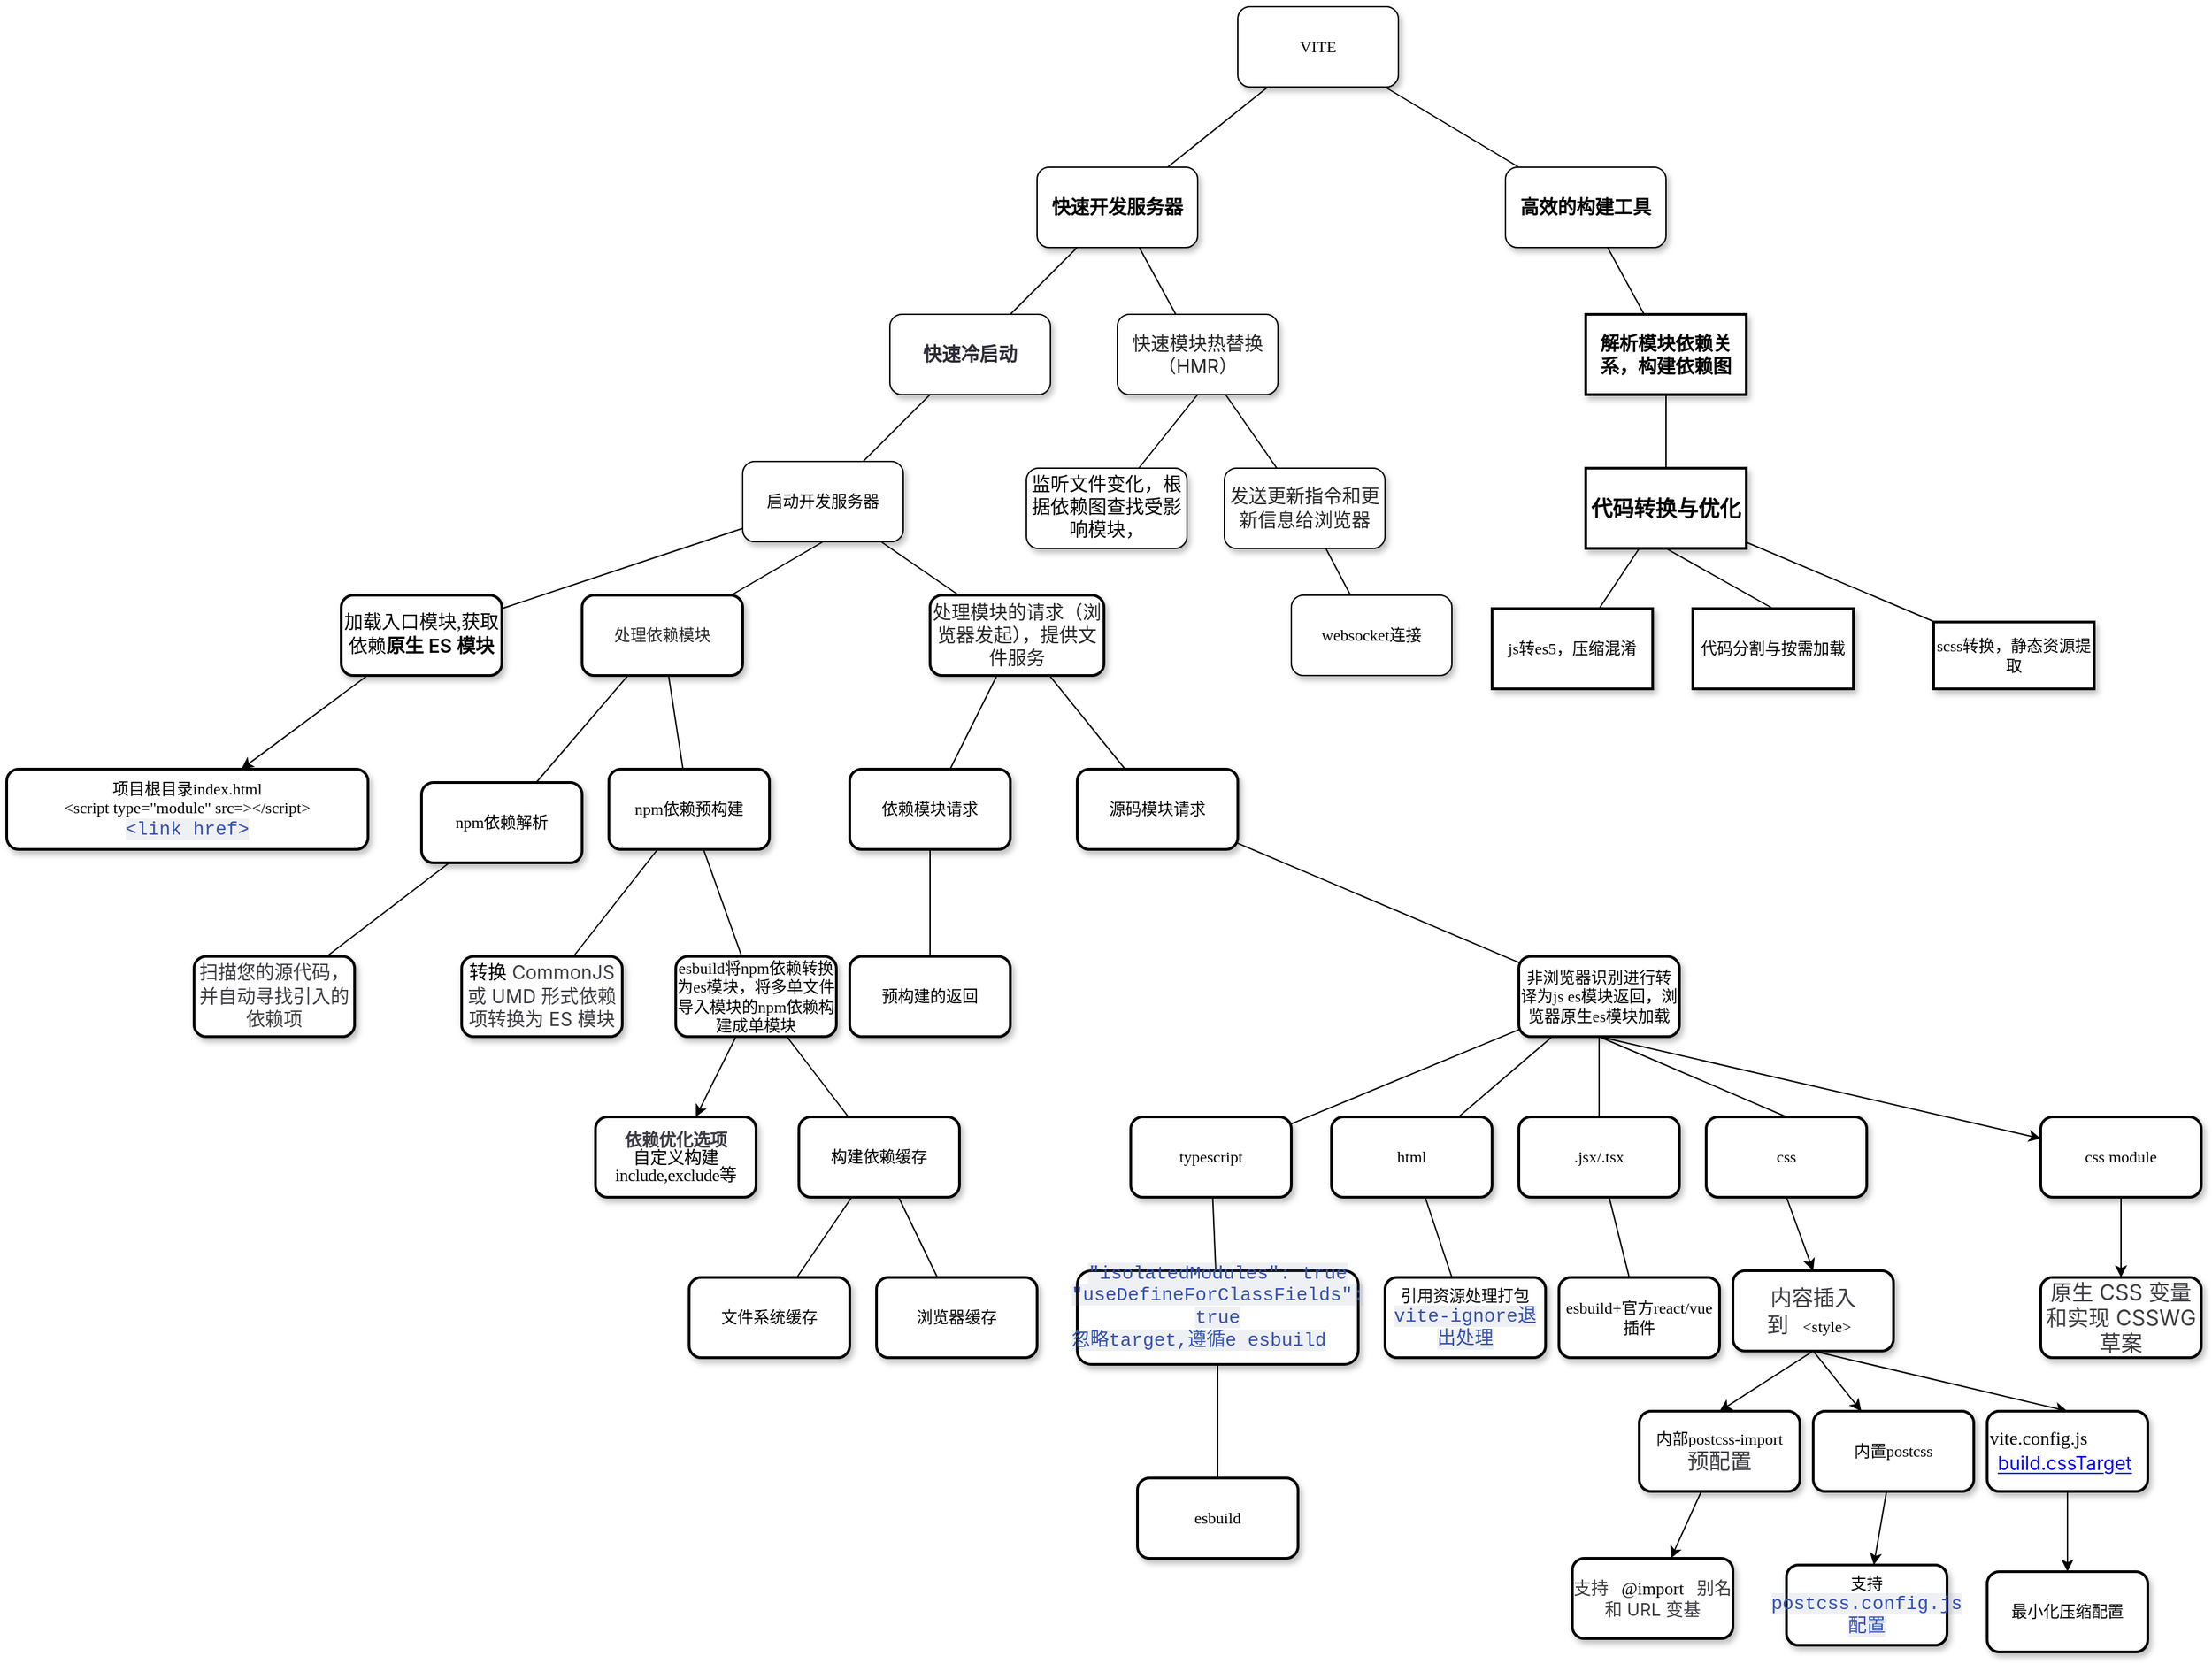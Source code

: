 <mxfile version="24.8.6">
  <diagram name="Page-1" id="10a91c8b-09ff-31b1-d368-03940ed4cc9e">
    <mxGraphModel dx="2751" dy="1006" grid="1" gridSize="10" guides="1" tooltips="1" connect="1" arrows="1" fold="1" page="1" pageScale="1" pageWidth="1100" pageHeight="850" background="none" math="0" shadow="0">
      <root>
        <mxCell id="0" />
        <mxCell id="1" parent="0" />
        <mxCell id="62893188c0fa7362-1" value="VITE" style="whiteSpace=wrap;html=1;rounded=1;shadow=1;labelBackgroundColor=none;strokeWidth=1;fontFamily=Verdana;fontSize=12;align=center;" parent="1" vertex="1">
          <mxGeometry x="580" y="50" width="120" height="60" as="geometry" />
        </mxCell>
        <mxCell id="62893188c0fa7362-2" value="&lt;span style=&quot;-webkit-font-smoothing: antialiased; box-sizing: border-box; -webkit-tap-highlight-color: rgba(0, 0, 0, 0); font-weight: 600; color: initial; line-height: var(--md-box-samantha-normal-text-line-height); overflow-anchor: auto; font-family: Inter, -apple-system, &amp;quot;system-ui&amp;quot;, &amp;quot;Segoe UI&amp;quot;, &amp;quot;SF Pro SC&amp;quot;, &amp;quot;SF Pro Display&amp;quot;, &amp;quot;SF Pro Icons&amp;quot;, &amp;quot;PingFang SC&amp;quot;, &amp;quot;Hiragino Sans GB&amp;quot;, &amp;quot;Microsoft YaHei&amp;quot;, &amp;quot;Helvetica Neue&amp;quot;, Helvetica, Arial, sans-serif; text-align: left; background-color: rgb(255, 255, 255);&quot;&gt;&lt;font style=&quot;font-size: 14px;&quot;&gt;快速开发服务器&lt;/font&gt;&lt;/span&gt;" style="whiteSpace=wrap;html=1;rounded=1;shadow=1;labelBackgroundColor=none;strokeWidth=1;fontFamily=Verdana;fontSize=12;align=center;" parent="1" vertex="1">
          <mxGeometry x="430" y="170" width="120" height="60" as="geometry" />
        </mxCell>
        <mxCell id="62893188c0fa7362-3" value="&lt;span style=&quot;-webkit-font-smoothing: antialiased; box-sizing: border-box; -webkit-tap-highlight-color: rgba(0, 0, 0, 0); font-weight: 600; color: initial; line-height: var(--md-box-samantha-normal-text-line-height); overflow-anchor: auto; font-family: Inter, -apple-system, &amp;quot;system-ui&amp;quot;, &amp;quot;Segoe UI&amp;quot;, &amp;quot;SF Pro SC&amp;quot;, &amp;quot;SF Pro Display&amp;quot;, &amp;quot;SF Pro Icons&amp;quot;, &amp;quot;PingFang SC&amp;quot;, &amp;quot;Hiragino Sans GB&amp;quot;, &amp;quot;Microsoft YaHei&amp;quot;, &amp;quot;Helvetica Neue&amp;quot;, Helvetica, Arial, sans-serif; text-align: left; background-color: rgb(255, 255, 255);&quot;&gt;&lt;font style=&quot;font-size: 14px;&quot;&gt;高效的构建工具&lt;/font&gt;&lt;/span&gt;" style="whiteSpace=wrap;html=1;rounded=1;shadow=1;labelBackgroundColor=none;strokeWidth=1;fontFamily=Verdana;fontSize=12;align=center;" parent="1" vertex="1">
          <mxGeometry x="780" y="170" width="120" height="60" as="geometry" />
        </mxCell>
        <mxCell id="62893188c0fa7362-4" value="" style="rounded=0;html=1;labelBackgroundColor=none;startArrow=none;startFill=0;startSize=5;endArrow=none;endFill=0;endSize=5;jettySize=auto;orthogonalLoop=1;strokeWidth=1;fontFamily=Verdana;fontSize=12" parent="1" source="62893188c0fa7362-1" target="62893188c0fa7362-3" edge="1">
          <mxGeometry x="-0.3" y="13" relative="1" as="geometry">
            <mxPoint as="offset" />
          </mxGeometry>
        </mxCell>
        <mxCell id="62893188c0fa7362-5" value="" style="rounded=0;html=1;labelBackgroundColor=none;startArrow=none;startFill=0;startSize=5;endArrow=none;endFill=0;endSize=5;jettySize=auto;orthogonalLoop=1;strokeWidth=1;fontFamily=Verdana;fontSize=12" parent="1" source="62893188c0fa7362-1" target="62893188c0fa7362-2" edge="1">
          <mxGeometry x="-0.353" y="-11" relative="1" as="geometry">
            <mxPoint as="offset" />
          </mxGeometry>
        </mxCell>
        <mxCell id="62893188c0fa7362-8" value="&lt;span style=&quot;--un-rotate: 0; --un-rotate-x: 0; --un-rotate-y: 0; --un-rotate-z: 0; --un-scale-x: 1; --un-scale-y: 1; --un-scale-z: 1; --un-skew-x: 0; --un-skew-y: 0; --un-translate-x: 0; --un-translate-y: 0; --un-translate-z: 0; --un-pan-x: ; --un-pan-y: ; --un-pinch-zoom: ; --un-scroll-snap-strictness: proximity; --un-ordinal: ; --un-slashed-zero: ; --un-numeric-figure: ; --un-numeric-spacing: ; --un-numeric-fraction: ; --un-border-spacing-x: 0; --un-border-spacing-y: 0; --un-ring-offset-shadow: 0 0 transparent; --un-ring-shadow: 0 0 transparent; --un-shadow-inset: ; --un-shadow: 0 0 transparent; --un-ring-inset: ; --un-ring-offset-width: 0px; --un-ring-offset-color: #fff; --un-ring-width: 0px; --un-ring-color: rgba(147,197,253,.5); --un-blur: ; --un-brightness: ; --un-contrast: ; --un-drop-shadow: ; --un-grayscale: ; --un-hue-rotate: ; --un-invert: ; --un-saturate: ; --un-sepia: ; --un-backdrop-blur: ; --un-backdrop-brightness: ; --un-backdrop-contrast: ; --un-backdrop-grayscale: ; --un-backdrop-hue-rotate: ; --un-backdrop-invert: ; --un-backdrop-opacity: ; --un-backdrop-saturate: ; --un-backdrop-sepia: ; box-sizing: border-box; font-weight: 600; color: rgb(44, 44, 54); font-family: -apple-system, &amp;quot;system-ui&amp;quot;, &amp;quot;Segoe UI&amp;quot;, &amp;quot;Noto Sans&amp;quot;, Helvetica, Arial, sans-serif, &amp;quot;Apple Color Emoji&amp;quot;, &amp;quot;Segoe UI Emoji&amp;quot;; letter-spacing: 0.08px; text-align: left; background-color: rgb(255, 255, 255);&quot; data-spm-anchor-id=&quot;5176.281.0.i6.297c5d27ZNSkjN&quot;&gt;&lt;font style=&quot;font-size: 14px;&quot;&gt;快速冷启动&lt;/font&gt;&lt;/span&gt;" style="whiteSpace=wrap;html=1;rounded=1;shadow=1;labelBackgroundColor=none;strokeWidth=1;fontFamily=Verdana;fontSize=12;align=center;" parent="1" vertex="1">
          <mxGeometry x="320" y="280" width="120" height="60" as="geometry" />
        </mxCell>
        <mxCell id="yHctsX7cKEwODxLjcGEp-7" style="rounded=0;orthogonalLoop=1;jettySize=auto;html=1;exitX=0.5;exitY=1;exitDx=0;exitDy=0;endArrow=none;endFill=0;" parent="1" source="62893188c0fa7362-9" target="yHctsX7cKEwODxLjcGEp-3" edge="1">
          <mxGeometry relative="1" as="geometry" />
        </mxCell>
        <mxCell id="yHctsX7cKEwODxLjcGEp-11" value="" style="rounded=0;orthogonalLoop=1;jettySize=auto;html=1;endArrow=none;endFill=0;" parent="1" source="62893188c0fa7362-9" target="yHctsX7cKEwODxLjcGEp-10" edge="1">
          <mxGeometry relative="1" as="geometry" />
        </mxCell>
        <mxCell id="62893188c0fa7362-9" value="&lt;span style=&quot;color: rgba(0, 0, 0, 0.85); font-family: Inter, -apple-system, &amp;quot;system-ui&amp;quot;, &amp;quot;Segoe UI&amp;quot;, &amp;quot;SF Pro SC&amp;quot;, &amp;quot;SF Pro Display&amp;quot;, &amp;quot;SF Pro Icons&amp;quot;, &amp;quot;PingFang SC&amp;quot;, &amp;quot;Hiragino Sans GB&amp;quot;, &amp;quot;Microsoft YaHei&amp;quot;, &amp;quot;Helvetica Neue&amp;quot;, Helvetica, Arial, sans-serif; text-align: left; background-color: rgb(255, 255, 255);&quot;&gt;&lt;font style=&quot;font-size: 14px;&quot;&gt;快速模块热替换（HMR）&lt;/font&gt;&lt;/span&gt;" style="whiteSpace=wrap;html=1;rounded=1;shadow=1;labelBackgroundColor=none;strokeWidth=1;fontFamily=Verdana;fontSize=12;align=center;" parent="1" vertex="1">
          <mxGeometry x="490" y="280" width="120" height="60" as="geometry" />
        </mxCell>
        <mxCell id="yHctsX7cKEwODxLjcGEp-15" value="" style="rounded=0;orthogonalLoop=1;jettySize=auto;html=1;endArrow=none;endFill=0;" parent="1" source="62893188c0fa7362-10" target="yHctsX7cKEwODxLjcGEp-14" edge="1">
          <mxGeometry relative="1" as="geometry" />
        </mxCell>
        <mxCell id="62893188c0fa7362-10" value="&lt;span style=&quot;-webkit-font-smoothing: antialiased; box-sizing: border-box; -webkit-tap-highlight-color: rgba(0, 0, 0, 0); font-weight: 600; color: initial; line-height: var(--md-box-samantha-normal-text-line-height); overflow-anchor: auto; font-family: Inter, -apple-system, &amp;quot;system-ui&amp;quot;, &amp;quot;Segoe UI&amp;quot;, &amp;quot;SF Pro SC&amp;quot;, &amp;quot;SF Pro Display&amp;quot;, &amp;quot;SF Pro Icons&amp;quot;, &amp;quot;PingFang SC&amp;quot;, &amp;quot;Hiragino Sans GB&amp;quot;, &amp;quot;Microsoft YaHei&amp;quot;, &amp;quot;Helvetica Neue&amp;quot;, Helvetica, Arial, sans-serif; text-align: left; background-color: rgb(255, 255, 255);&quot;&gt;&lt;font style=&quot;font-size: 14px;&quot;&gt;解析模块依赖关系，构建依赖图&lt;/font&gt;&lt;/span&gt;" style="whiteSpace=wrap;html=1;rounded=0;shadow=1;labelBackgroundColor=none;strokeWidth=2;fontFamily=Verdana;fontSize=12;align=center;" parent="1" vertex="1">
          <mxGeometry x="840" y="280" width="120" height="60" as="geometry" />
        </mxCell>
        <mxCell id="62893188c0fa7362-12" value="&lt;span&gt;启动开发服务器&lt;/span&gt;" style="whiteSpace=wrap;html=1;rounded=1;shadow=1;labelBackgroundColor=none;strokeWidth=1;fontFamily=Verdana;fontSize=12;align=center;" parent="1" vertex="1">
          <mxGeometry x="210" y="390" width="120" height="60" as="geometry" />
        </mxCell>
        <mxCell id="62893188c0fa7362-14" value="" style="rounded=0;html=1;labelBackgroundColor=none;startArrow=none;startFill=0;startSize=5;endArrow=none;endFill=0;endSize=5;jettySize=auto;orthogonalLoop=1;strokeWidth=1;fontFamily=Verdana;fontSize=12" parent="1" source="62893188c0fa7362-2" target="62893188c0fa7362-8" edge="1">
          <mxGeometry x="-0.2" y="-14" relative="1" as="geometry">
            <mxPoint as="offset" />
          </mxGeometry>
        </mxCell>
        <mxCell id="62893188c0fa7362-15" value="" style="rounded=0;html=1;labelBackgroundColor=none;startArrow=none;startFill=0;startSize=5;endArrow=none;endFill=0;endSize=5;jettySize=auto;orthogonalLoop=1;strokeWidth=1;fontFamily=Verdana;fontSize=12" parent="1" source="62893188c0fa7362-2" target="62893188c0fa7362-9" edge="1">
          <mxGeometry x="-0.2" y="14" relative="1" as="geometry">
            <mxPoint as="offset" />
          </mxGeometry>
        </mxCell>
        <mxCell id="62893188c0fa7362-16" value="" style="rounded=0;html=1;labelBackgroundColor=none;startArrow=none;startFill=0;startSize=5;endArrow=none;endFill=0;endSize=5;jettySize=auto;orthogonalLoop=1;strokeWidth=1;fontFamily=Verdana;fontSize=12" parent="1" source="62893188c0fa7362-3" target="62893188c0fa7362-10" edge="1">
          <mxGeometry x="-0.261" y="-13" relative="1" as="geometry">
            <mxPoint as="offset" />
          </mxGeometry>
        </mxCell>
        <mxCell id="62893188c0fa7362-18" value="" style="rounded=0;html=1;labelBackgroundColor=none;startArrow=none;startFill=0;startSize=5;endArrow=none;endFill=0;endSize=5;jettySize=auto;orthogonalLoop=1;strokeWidth=1;fontFamily=Verdana;fontSize=12" parent="1" source="62893188c0fa7362-8" target="62893188c0fa7362-12" edge="1">
          <mxGeometry x="-0.217" y="-14" relative="1" as="geometry">
            <mxPoint as="offset" />
          </mxGeometry>
        </mxCell>
        <mxCell id="5Hu--Ve8GHNzu-1RMvdn-2" value="" style="rounded=0;orthogonalLoop=1;jettySize=auto;html=1;" edge="1" parent="1" source="62893188c0fa7362-20" target="5Hu--Ve8GHNzu-1RMvdn-1">
          <mxGeometry relative="1" as="geometry" />
        </mxCell>
        <mxCell id="62893188c0fa7362-20" value="&lt;font style=&quot;font-size: 14px;&quot;&gt;加载入口模块,获取依赖&lt;span style=&quot;-webkit-font-smoothing: antialiased; box-sizing: border-box; -webkit-tap-highlight-color: rgba(0, 0, 0, 0); font-weight: 600; color: initial; line-height: var(--md-box-samantha-normal-text-line-height); overflow-anchor: auto; font-family: Inter, -apple-system, &amp;quot;system-ui&amp;quot;, &amp;quot;Segoe UI&amp;quot;, &amp;quot;SF Pro SC&amp;quot;, &amp;quot;SF Pro Display&amp;quot;, &amp;quot;SF Pro Icons&amp;quot;, &amp;quot;PingFang SC&amp;quot;, &amp;quot;Hiragino Sans GB&amp;quot;, &amp;quot;Microsoft YaHei&amp;quot;, &amp;quot;Helvetica Neue&amp;quot;, Helvetica, Arial, sans-serif; text-align: left; background-color: rgb(255, 255, 255);&quot;&gt;原生 ES 模块&lt;/span&gt;&lt;/font&gt;" style="whiteSpace=wrap;html=1;rounded=1;shadow=1;labelBackgroundColor=none;strokeWidth=2;fontFamily=Verdana;fontSize=12;align=center;" parent="1" vertex="1">
          <mxGeometry x="-90" y="490" width="120" height="60" as="geometry" />
        </mxCell>
        <mxCell id="yHctsX7cKEwODxLjcGEp-2" value="" style="rounded=0;orthogonalLoop=1;jettySize=auto;html=1;endArrow=none;endFill=0;exitX=0.5;exitY=1;exitDx=0;exitDy=0;" parent="1" source="62893188c0fa7362-12" target="yHctsX7cKEwODxLjcGEp-1" edge="1">
          <mxGeometry relative="1" as="geometry">
            <mxPoint x="260" y="520" as="sourcePoint" />
          </mxGeometry>
        </mxCell>
        <mxCell id="5Hu--Ve8GHNzu-1RMvdn-24" value="" style="rounded=0;orthogonalLoop=1;jettySize=auto;html=1;endArrow=none;endFill=0;" edge="1" parent="1" source="62893188c0fa7362-21" target="5Hu--Ve8GHNzu-1RMvdn-23">
          <mxGeometry relative="1" as="geometry" />
        </mxCell>
        <mxCell id="5Hu--Ve8GHNzu-1RMvdn-28" value="" style="rounded=0;orthogonalLoop=1;jettySize=auto;html=1;endArrow=none;endFill=0;" edge="1" parent="1" source="62893188c0fa7362-21" target="5Hu--Ve8GHNzu-1RMvdn-27">
          <mxGeometry relative="1" as="geometry" />
        </mxCell>
        <mxCell id="62893188c0fa7362-21" value="&lt;span style=&quot;color: rgba(0, 0, 0, 0.85); font-family: Inter, -apple-system, &amp;quot;system-ui&amp;quot;, &amp;quot;Segoe UI&amp;quot;, &amp;quot;SF Pro SC&amp;quot;, &amp;quot;SF Pro Display&amp;quot;, &amp;quot;SF Pro Icons&amp;quot;, &amp;quot;PingFang SC&amp;quot;, &amp;quot;Hiragino Sans GB&amp;quot;, &amp;quot;Microsoft YaHei&amp;quot;, &amp;quot;Helvetica Neue&amp;quot;, Helvetica, Arial, sans-serif; text-align: left; background-color: rgb(255, 255, 255);&quot;&gt;&lt;font style=&quot;font-size: 14px;&quot;&gt;处理模块的请求（浏览器发起），提供文件服务&lt;/font&gt;&lt;/span&gt;" style="whiteSpace=wrap;html=1;rounded=1;shadow=1;labelBackgroundColor=none;strokeWidth=2;fontFamily=Verdana;fontSize=12;align=center;" parent="1" vertex="1">
          <mxGeometry x="350" y="490" width="130" height="60" as="geometry" />
        </mxCell>
        <mxCell id="62893188c0fa7362-24" value="" style="rounded=0;html=1;labelBackgroundColor=none;startArrow=none;startFill=0;startSize=5;endArrow=none;endFill=0;endSize=5;jettySize=auto;orthogonalLoop=1;strokeWidth=1;fontFamily=Verdana;fontSize=12" parent="1" source="62893188c0fa7362-12" target="62893188c0fa7362-20" edge="1">
          <mxGeometry x="0.137" y="-16" relative="1" as="geometry">
            <mxPoint as="offset" />
          </mxGeometry>
        </mxCell>
        <mxCell id="62893188c0fa7362-25" value="" style="rounded=0;html=1;labelBackgroundColor=none;startArrow=none;startFill=0;startSize=5;endArrow=none;endFill=0;endSize=5;jettySize=auto;orthogonalLoop=1;strokeWidth=1;fontFamily=Verdana;fontSize=12" parent="1" source="62893188c0fa7362-12" target="62893188c0fa7362-21" edge="1">
          <mxGeometry x="0.137" y="16" relative="1" as="geometry">
            <mxPoint as="offset" />
          </mxGeometry>
        </mxCell>
        <mxCell id="5Hu--Ve8GHNzu-1RMvdn-4" value="" style="rounded=0;orthogonalLoop=1;jettySize=auto;html=1;endArrow=none;endFill=0;" edge="1" parent="1" source="yHctsX7cKEwODxLjcGEp-1" target="5Hu--Ve8GHNzu-1RMvdn-3">
          <mxGeometry relative="1" as="geometry" />
        </mxCell>
        <mxCell id="5Hu--Ve8GHNzu-1RMvdn-6" value="" style="rounded=0;orthogonalLoop=1;jettySize=auto;html=1;endArrow=none;endFill=0;" edge="1" parent="1" source="yHctsX7cKEwODxLjcGEp-1" target="5Hu--Ve8GHNzu-1RMvdn-5">
          <mxGeometry relative="1" as="geometry" />
        </mxCell>
        <mxCell id="yHctsX7cKEwODxLjcGEp-1" value="&lt;span style=&quot;color: rgba(0, 0, 0, 0.85); font-family: Inter, -apple-system, &amp;quot;system-ui&amp;quot;, &amp;quot;Segoe UI&amp;quot;, &amp;quot;SF Pro SC&amp;quot;, &amp;quot;SF Pro Display&amp;quot;, &amp;quot;SF Pro Icons&amp;quot;, &amp;quot;PingFang SC&amp;quot;, &amp;quot;Hiragino Sans GB&amp;quot;, &amp;quot;Microsoft YaHei&amp;quot;, &amp;quot;Helvetica Neue&amp;quot;, Helvetica, Arial, sans-serif; text-align: left; background-color: rgb(255, 255, 255);&quot;&gt;&lt;font style=&quot;font-size: 12px;&quot;&gt;处理依赖模块&lt;/font&gt;&lt;/span&gt;" style="whiteSpace=wrap;html=1;fontFamily=Verdana;rounded=1;shadow=1;labelBackgroundColor=none;strokeWidth=2;" parent="1" vertex="1">
          <mxGeometry x="90" y="490" width="120" height="60" as="geometry" />
        </mxCell>
        <mxCell id="yHctsX7cKEwODxLjcGEp-3" value="&lt;font style=&quot;font-size: 14px;&quot;&gt;监听文件变化，根据依赖图查找受影响模块，&lt;/font&gt;" style="whiteSpace=wrap;html=1;fontFamily=Verdana;rounded=1;shadow=1;labelBackgroundColor=none;strokeWidth=1;" parent="1" vertex="1">
          <mxGeometry x="422" y="395" width="120" height="60" as="geometry" />
        </mxCell>
        <mxCell id="yHctsX7cKEwODxLjcGEp-13" value="" style="rounded=0;orthogonalLoop=1;jettySize=auto;html=1;endArrow=none;endFill=0;" parent="1" source="yHctsX7cKEwODxLjcGEp-10" target="yHctsX7cKEwODxLjcGEp-12" edge="1">
          <mxGeometry relative="1" as="geometry" />
        </mxCell>
        <mxCell id="yHctsX7cKEwODxLjcGEp-10" value="&lt;font style=&quot;font-size: 14px;&quot;&gt;&lt;span style=&quot;color: rgba(0, 0, 0, 0.85); font-family: Inter, -apple-system, &amp;quot;system-ui&amp;quot;, &amp;quot;Segoe UI&amp;quot;, &amp;quot;SF Pro SC&amp;quot;, &amp;quot;SF Pro Display&amp;quot;, &amp;quot;SF Pro Icons&amp;quot;, &amp;quot;PingFang SC&amp;quot;, &amp;quot;Hiragino Sans GB&amp;quot;, &amp;quot;Microsoft YaHei&amp;quot;, &amp;quot;Helvetica Neue&amp;quot;, Helvetica, Arial, sans-serif; text-align: left; background-color: rgb(255, 255, 255);&quot;&gt;发送更新指令和更新信息给浏览器&lt;/span&gt;&lt;/font&gt;" style="whiteSpace=wrap;html=1;fontFamily=Verdana;rounded=1;shadow=1;labelBackgroundColor=none;strokeWidth=1;" parent="1" vertex="1">
          <mxGeometry x="570" y="395" width="120" height="60" as="geometry" />
        </mxCell>
        <mxCell id="yHctsX7cKEwODxLjcGEp-12" value="websocket连接" style="whiteSpace=wrap;html=1;fontFamily=Verdana;rounded=1;shadow=1;labelBackgroundColor=none;strokeWidth=1;" parent="1" vertex="1">
          <mxGeometry x="620" y="490" width="120" height="60" as="geometry" />
        </mxCell>
        <mxCell id="yHctsX7cKEwODxLjcGEp-18" value="" style="rounded=0;orthogonalLoop=1;jettySize=auto;html=1;endArrow=none;endFill=0;" parent="1" source="yHctsX7cKEwODxLjcGEp-14" target="yHctsX7cKEwODxLjcGEp-16" edge="1">
          <mxGeometry relative="1" as="geometry" />
        </mxCell>
        <mxCell id="yHctsX7cKEwODxLjcGEp-22" value="" style="rounded=0;orthogonalLoop=1;jettySize=auto;html=1;endArrow=none;endFill=0;" parent="1" source="yHctsX7cKEwODxLjcGEp-14" target="yHctsX7cKEwODxLjcGEp-21" edge="1">
          <mxGeometry relative="1" as="geometry" />
        </mxCell>
        <mxCell id="yHctsX7cKEwODxLjcGEp-26" style="rounded=0;orthogonalLoop=1;jettySize=auto;html=1;exitX=0.5;exitY=1;exitDx=0;exitDy=0;entryX=0.5;entryY=0;entryDx=0;entryDy=0;endArrow=none;endFill=0;" parent="1" source="yHctsX7cKEwODxLjcGEp-14" target="yHctsX7cKEwODxLjcGEp-23" edge="1">
          <mxGeometry relative="1" as="geometry" />
        </mxCell>
        <mxCell id="yHctsX7cKEwODxLjcGEp-14" value="&lt;span style=&quot;-webkit-font-smoothing: antialiased; box-sizing: border-box; -webkit-tap-highlight-color: rgba(0, 0, 0, 0); font-weight: 600; color: initial; font-size: 16px; line-height: var(--md-box-samantha-normal-text-line-height); overflow-anchor: auto; font-family: Inter, -apple-system, &amp;quot;system-ui&amp;quot;, &amp;quot;Segoe UI&amp;quot;, &amp;quot;SF Pro SC&amp;quot;, &amp;quot;SF Pro Display&amp;quot;, &amp;quot;SF Pro Icons&amp;quot;, &amp;quot;PingFang SC&amp;quot;, &amp;quot;Hiragino Sans GB&amp;quot;, &amp;quot;Microsoft YaHei&amp;quot;, &amp;quot;Helvetica Neue&amp;quot;, Helvetica, Arial, sans-serif; text-align: left; background-color: rgb(255, 255, 255);&quot;&gt;代码转换与优化&lt;/span&gt;" style="whiteSpace=wrap;html=1;fontFamily=Verdana;rounded=0;shadow=1;labelBackgroundColor=none;strokeWidth=2;" parent="1" vertex="1">
          <mxGeometry x="840" y="395" width="120" height="60" as="geometry" />
        </mxCell>
        <mxCell id="yHctsX7cKEwODxLjcGEp-16" value="js转es5，压缩混淆" style="whiteSpace=wrap;html=1;fontFamily=Verdana;rounded=0;shadow=1;labelBackgroundColor=none;strokeWidth=2;" parent="1" vertex="1">
          <mxGeometry x="770" y="500" width="120" height="60" as="geometry" />
        </mxCell>
        <mxCell id="yHctsX7cKEwODxLjcGEp-21" value="scss转换，静态资源提取" style="whiteSpace=wrap;html=1;fontFamily=Verdana;rounded=0;shadow=1;labelBackgroundColor=none;strokeWidth=2;" parent="1" vertex="1">
          <mxGeometry x="1100" y="510" width="120" height="50" as="geometry" />
        </mxCell>
        <mxCell id="yHctsX7cKEwODxLjcGEp-23" value="代码分割与按需加载" style="whiteSpace=wrap;html=1;fontFamily=Verdana;rounded=0;shadow=1;labelBackgroundColor=none;strokeWidth=2;" parent="1" vertex="1">
          <mxGeometry x="920" y="500" width="120" height="60" as="geometry" />
        </mxCell>
        <mxCell id="5Hu--Ve8GHNzu-1RMvdn-1" value="项目根目录index.html&lt;div&gt;&amp;lt;script type=&quot;module&quot; src=&amp;gt;&amp;lt;/script&amp;gt;&lt;/div&gt;&lt;div&gt;&lt;span style=&quot;color: rgb(52, 81, 178); font-family: ui-monospace, Menlo, Monaco, Consolas, &amp;quot;Liberation Mono&amp;quot;, &amp;quot;Courier New&amp;quot;, monospace; font-size: 14px; text-align: start; background-color: rgba(142, 150, 170, 0.14);&quot;&gt;&amp;lt;link href&amp;gt;&lt;/span&gt;&lt;/div&gt;" style="whiteSpace=wrap;html=1;fontFamily=Verdana;rounded=1;shadow=1;labelBackgroundColor=none;strokeWidth=2;" vertex="1" parent="1">
          <mxGeometry x="-340" y="620" width="270" height="60" as="geometry" />
        </mxCell>
        <mxCell id="5Hu--Ve8GHNzu-1RMvdn-8" value="" style="rounded=0;orthogonalLoop=1;jettySize=auto;html=1;endArrow=none;endFill=0;" edge="1" parent="1" source="5Hu--Ve8GHNzu-1RMvdn-3" target="5Hu--Ve8GHNzu-1RMvdn-7">
          <mxGeometry relative="1" as="geometry" />
        </mxCell>
        <mxCell id="5Hu--Ve8GHNzu-1RMvdn-10" value="" style="rounded=0;orthogonalLoop=1;jettySize=auto;html=1;endArrow=none;endFill=0;" edge="1" parent="1" source="5Hu--Ve8GHNzu-1RMvdn-3" target="5Hu--Ve8GHNzu-1RMvdn-9">
          <mxGeometry relative="1" as="geometry" />
        </mxCell>
        <mxCell id="5Hu--Ve8GHNzu-1RMvdn-3" value="npm依赖预构建" style="whiteSpace=wrap;html=1;fontFamily=Verdana;rounded=1;shadow=1;labelBackgroundColor=none;strokeWidth=2;" vertex="1" parent="1">
          <mxGeometry x="110" y="620" width="120" height="60" as="geometry" />
        </mxCell>
        <mxCell id="5Hu--Ve8GHNzu-1RMvdn-21" value="" style="rounded=0;orthogonalLoop=1;jettySize=auto;html=1;endArrow=none;endFill=0;" edge="1" parent="1" source="5Hu--Ve8GHNzu-1RMvdn-5" target="5Hu--Ve8GHNzu-1RMvdn-20">
          <mxGeometry relative="1" as="geometry" />
        </mxCell>
        <mxCell id="5Hu--Ve8GHNzu-1RMvdn-5" value="npm依赖解析" style="whiteSpace=wrap;html=1;fontFamily=Verdana;rounded=1;shadow=1;labelBackgroundColor=none;strokeWidth=2;" vertex="1" parent="1">
          <mxGeometry x="-30" y="630" width="120" height="60" as="geometry" />
        </mxCell>
        <mxCell id="5Hu--Ve8GHNzu-1RMvdn-7" value="转换&lt;span style=&quot;color: rgb(60, 60, 67); font-family: &amp;quot;Punctuation SC&amp;quot;, Inter, ui-sans-serif, system-ui, sans-serif, &amp;quot;Apple Color Emoji&amp;quot;, &amp;quot;Segoe UI Emoji&amp;quot;, &amp;quot;Segoe UI Symbol&amp;quot;, &amp;quot;Noto Color Emoji&amp;quot;; font-size: 14px; text-align: left; background-color: rgb(255, 255, 255);&quot;&gt;&amp;nbsp;CommonJS 或 UMD 形式依赖项转换为 ES 模块&lt;/span&gt;" style="whiteSpace=wrap;html=1;fontFamily=Verdana;rounded=1;shadow=1;labelBackgroundColor=none;strokeWidth=2;fontSize=14;" vertex="1" parent="1">
          <mxGeometry y="760" width="120" height="60" as="geometry" />
        </mxCell>
        <mxCell id="5Hu--Ve8GHNzu-1RMvdn-12" value="" style="rounded=0;orthogonalLoop=1;jettySize=auto;html=1;endArrow=none;endFill=0;" edge="1" parent="1" source="5Hu--Ve8GHNzu-1RMvdn-9" target="5Hu--Ve8GHNzu-1RMvdn-11">
          <mxGeometry relative="1" as="geometry" />
        </mxCell>
        <mxCell id="5Hu--Ve8GHNzu-1RMvdn-19" value="" style="rounded=0;orthogonalLoop=1;jettySize=auto;html=1;" edge="1" parent="1" source="5Hu--Ve8GHNzu-1RMvdn-9" target="5Hu--Ve8GHNzu-1RMvdn-18">
          <mxGeometry relative="1" as="geometry" />
        </mxCell>
        <mxCell id="5Hu--Ve8GHNzu-1RMvdn-9" value="esbuild将npm依赖转换为es模块，将多单文件导入模块的npm依赖构建成单模块" style="whiteSpace=wrap;html=1;fontFamily=Verdana;rounded=1;shadow=1;labelBackgroundColor=none;strokeWidth=2;" vertex="1" parent="1">
          <mxGeometry x="160" y="760" width="120" height="60" as="geometry" />
        </mxCell>
        <mxCell id="5Hu--Ve8GHNzu-1RMvdn-14" value="" style="rounded=0;orthogonalLoop=1;jettySize=auto;html=1;endArrow=none;endFill=0;" edge="1" parent="1" source="5Hu--Ve8GHNzu-1RMvdn-11" target="5Hu--Ve8GHNzu-1RMvdn-13">
          <mxGeometry relative="1" as="geometry" />
        </mxCell>
        <mxCell id="5Hu--Ve8GHNzu-1RMvdn-16" value="" style="rounded=0;orthogonalLoop=1;jettySize=auto;html=1;endArrow=none;endFill=0;" edge="1" parent="1" source="5Hu--Ve8GHNzu-1RMvdn-11" target="5Hu--Ve8GHNzu-1RMvdn-15">
          <mxGeometry relative="1" as="geometry" />
        </mxCell>
        <mxCell id="5Hu--Ve8GHNzu-1RMvdn-11" value="构建依赖缓存" style="whiteSpace=wrap;html=1;fontFamily=Verdana;rounded=1;shadow=1;labelBackgroundColor=none;strokeWidth=2;" vertex="1" parent="1">
          <mxGeometry x="252" y="880" width="120" height="60" as="geometry" />
        </mxCell>
        <mxCell id="5Hu--Ve8GHNzu-1RMvdn-13" value="文件系统缓存" style="whiteSpace=wrap;html=1;fontFamily=Verdana;rounded=1;shadow=1;labelBackgroundColor=none;strokeWidth=2;" vertex="1" parent="1">
          <mxGeometry x="170" y="1000" width="120" height="60" as="geometry" />
        </mxCell>
        <mxCell id="5Hu--Ve8GHNzu-1RMvdn-15" value="浏览器缓存" style="whiteSpace=wrap;html=1;fontFamily=Verdana;rounded=1;shadow=1;labelBackgroundColor=none;strokeWidth=2;" vertex="1" parent="1">
          <mxGeometry x="310" y="1000" width="120" height="60" as="geometry" />
        </mxCell>
        <mxCell id="5Hu--Ve8GHNzu-1RMvdn-18" value="&lt;h1 style=&quot;box-sizing: border-box; margin: 0px; line-height: 100%; overflow-wrap: break-word; position: relative; outline: none; letter-spacing: -0.02em; color: rgb(60, 60, 67); font-family: &amp;quot;Punctuation SC&amp;quot;, Inter, ui-sans-serif, system-ui, sans-serif, &amp;quot;Apple Color Emoji&amp;quot;, &amp;quot;Segoe UI Emoji&amp;quot;, &amp;quot;Segoe UI Symbol&amp;quot;, &amp;quot;Noto Color Emoji&amp;quot;; background-color: rgb(255, 255, 255); font-size: 13px;&quot; tabindex=&quot;-1&quot; id=&quot;dep-optimization-options&quot;&gt;&lt;font style=&quot;font-size: 13px;&quot;&gt;依赖优化选项&lt;/font&gt;&lt;/h1&gt;&lt;h1 style=&quot;box-sizing: border-box; margin: 0px; line-height: 100%; overflow-wrap: break-word; position: relative; outline: none; letter-spacing: -0.02em; color: rgb(60, 60, 67); font-family: &amp;quot;Punctuation SC&amp;quot;, Inter, ui-sans-serif, system-ui, sans-serif, &amp;quot;Apple Color Emoji&amp;quot;, &amp;quot;Segoe UI Emoji&amp;quot;, &amp;quot;Segoe UI Symbol&amp;quot;, &amp;quot;Noto Color Emoji&amp;quot;; background-color: rgb(255, 255, 255); font-size: 13px;&quot; tabindex=&quot;-1&quot; id=&quot;dep-optimization-options&quot;&gt;&lt;span style=&quot;background-color: initial; color: rgb(0, 0, 0); font-family: Verdana; font-weight: normal;&quot;&gt;&lt;font style=&quot;font-size: 13px;&quot;&gt;自定义构建include,exclude等&lt;/font&gt;&lt;/span&gt;&lt;/h1&gt;" style="whiteSpace=wrap;html=1;fontFamily=Verdana;rounded=1;shadow=1;labelBackgroundColor=none;strokeWidth=2;fontSize=14;align=center;" vertex="1" parent="1">
          <mxGeometry x="100" y="880" width="120" height="60" as="geometry" />
        </mxCell>
        <mxCell id="5Hu--Ve8GHNzu-1RMvdn-20" value="&lt;span style=&quot;color: rgb(60, 60, 67); font-family: &amp;quot;Punctuation SC&amp;quot;, Inter, ui-sans-serif, system-ui, sans-serif, &amp;quot;Apple Color Emoji&amp;quot;, &amp;quot;Segoe UI Emoji&amp;quot;, &amp;quot;Segoe UI Symbol&amp;quot;, &amp;quot;Noto Color Emoji&amp;quot;; font-size: 14px; text-align: start; background-color: rgb(255, 255, 255);&quot;&gt;扫描您的源代码，并自动寻找引入的依赖项&lt;/span&gt;" style="whiteSpace=wrap;html=1;fontFamily=Verdana;rounded=1;shadow=1;labelBackgroundColor=none;strokeWidth=2;fontSize=14;" vertex="1" parent="1">
          <mxGeometry x="-200" y="760" width="120" height="60" as="geometry" />
        </mxCell>
        <mxCell id="5Hu--Ve8GHNzu-1RMvdn-32" value="" style="rounded=0;orthogonalLoop=1;jettySize=auto;html=1;endArrow=none;endFill=0;" edge="1" parent="1" source="5Hu--Ve8GHNzu-1RMvdn-23" target="5Hu--Ve8GHNzu-1RMvdn-31">
          <mxGeometry relative="1" as="geometry" />
        </mxCell>
        <mxCell id="5Hu--Ve8GHNzu-1RMvdn-23" value="依赖模块请求" style="whiteSpace=wrap;html=1;fontFamily=Verdana;rounded=1;shadow=1;labelBackgroundColor=none;strokeWidth=2;" vertex="1" parent="1">
          <mxGeometry x="290" y="620" width="120" height="60" as="geometry" />
        </mxCell>
        <mxCell id="5Hu--Ve8GHNzu-1RMvdn-30" value="" style="rounded=0;orthogonalLoop=1;jettySize=auto;html=1;endArrow=none;endFill=0;" edge="1" parent="1" source="5Hu--Ve8GHNzu-1RMvdn-27" target="5Hu--Ve8GHNzu-1RMvdn-29">
          <mxGeometry relative="1" as="geometry" />
        </mxCell>
        <mxCell id="5Hu--Ve8GHNzu-1RMvdn-27" value="源码模块请求" style="whiteSpace=wrap;html=1;fontFamily=Verdana;rounded=1;shadow=1;labelBackgroundColor=none;strokeWidth=2;" vertex="1" parent="1">
          <mxGeometry x="460" y="620" width="120" height="60" as="geometry" />
        </mxCell>
        <mxCell id="5Hu--Ve8GHNzu-1RMvdn-34" value="" style="rounded=0;orthogonalLoop=1;jettySize=auto;html=1;endArrow=none;endFill=0;" edge="1" parent="1" source="5Hu--Ve8GHNzu-1RMvdn-29" target="5Hu--Ve8GHNzu-1RMvdn-33">
          <mxGeometry relative="1" as="geometry" />
        </mxCell>
        <mxCell id="5Hu--Ve8GHNzu-1RMvdn-36" value="" style="rounded=0;orthogonalLoop=1;jettySize=auto;html=1;endArrow=none;endFill=0;" edge="1" parent="1" source="5Hu--Ve8GHNzu-1RMvdn-29" target="5Hu--Ve8GHNzu-1RMvdn-35">
          <mxGeometry relative="1" as="geometry" />
        </mxCell>
        <mxCell id="5Hu--Ve8GHNzu-1RMvdn-45" value="" style="edgeStyle=orthogonalEdgeStyle;rounded=0;orthogonalLoop=1;jettySize=auto;html=1;endArrow=none;endFill=0;" edge="1" parent="1" source="5Hu--Ve8GHNzu-1RMvdn-29" target="5Hu--Ve8GHNzu-1RMvdn-44">
          <mxGeometry relative="1" as="geometry" />
        </mxCell>
        <mxCell id="5Hu--Ve8GHNzu-1RMvdn-48" value="" style="edgeStyle=orthogonalEdgeStyle;rounded=0;orthogonalLoop=1;jettySize=auto;html=1;endArrow=none;endFill=0;" edge="1" parent="1" source="5Hu--Ve8GHNzu-1RMvdn-29" target="5Hu--Ve8GHNzu-1RMvdn-44">
          <mxGeometry relative="1" as="geometry" />
        </mxCell>
        <mxCell id="5Hu--Ve8GHNzu-1RMvdn-50" style="rounded=0;orthogonalLoop=1;jettySize=auto;html=1;exitX=0.5;exitY=1;exitDx=0;exitDy=0;entryX=0.5;entryY=0;entryDx=0;entryDy=0;endArrow=none;endFill=0;" edge="1" parent="1" source="5Hu--Ve8GHNzu-1RMvdn-29" target="5Hu--Ve8GHNzu-1RMvdn-49">
          <mxGeometry relative="1" as="geometry" />
        </mxCell>
        <mxCell id="5Hu--Ve8GHNzu-1RMvdn-71" style="rounded=0;orthogonalLoop=1;jettySize=auto;html=1;exitX=0.5;exitY=1;exitDx=0;exitDy=0;" edge="1" parent="1" source="5Hu--Ve8GHNzu-1RMvdn-29" target="5Hu--Ve8GHNzu-1RMvdn-70">
          <mxGeometry relative="1" as="geometry" />
        </mxCell>
        <mxCell id="5Hu--Ve8GHNzu-1RMvdn-29" value="非浏览器识别进行转译为js es模块返回，浏览器原生es模块加载" style="whiteSpace=wrap;html=1;fontFamily=Verdana;rounded=1;shadow=1;labelBackgroundColor=none;strokeWidth=2;" vertex="1" parent="1">
          <mxGeometry x="790" y="760" width="120" height="60" as="geometry" />
        </mxCell>
        <mxCell id="5Hu--Ve8GHNzu-1RMvdn-31" value="预构建的返回" style="whiteSpace=wrap;html=1;fontFamily=Verdana;rounded=1;shadow=1;labelBackgroundColor=none;strokeWidth=2;" vertex="1" parent="1">
          <mxGeometry x="290" y="760" width="120" height="60" as="geometry" />
        </mxCell>
        <mxCell id="5Hu--Ve8GHNzu-1RMvdn-38" value="" style="rounded=0;orthogonalLoop=1;jettySize=auto;html=1;endArrow=none;endFill=0;" edge="1" parent="1" source="5Hu--Ve8GHNzu-1RMvdn-33" target="5Hu--Ve8GHNzu-1RMvdn-37">
          <mxGeometry relative="1" as="geometry" />
        </mxCell>
        <mxCell id="5Hu--Ve8GHNzu-1RMvdn-33" value="typescript" style="whiteSpace=wrap;html=1;fontFamily=Verdana;rounded=1;shadow=1;labelBackgroundColor=none;strokeWidth=2;" vertex="1" parent="1">
          <mxGeometry x="500" y="880" width="120" height="60" as="geometry" />
        </mxCell>
        <mxCell id="5Hu--Ve8GHNzu-1RMvdn-40" value="" style="rounded=0;orthogonalLoop=1;jettySize=auto;html=1;endArrow=none;endFill=0;" edge="1" parent="1" source="5Hu--Ve8GHNzu-1RMvdn-35" target="5Hu--Ve8GHNzu-1RMvdn-39">
          <mxGeometry relative="1" as="geometry" />
        </mxCell>
        <mxCell id="5Hu--Ve8GHNzu-1RMvdn-35" value="html" style="whiteSpace=wrap;html=1;fontFamily=Verdana;rounded=1;shadow=1;labelBackgroundColor=none;strokeWidth=2;" vertex="1" parent="1">
          <mxGeometry x="650" y="880" width="120" height="60" as="geometry" />
        </mxCell>
        <mxCell id="5Hu--Ve8GHNzu-1RMvdn-42" value="" style="rounded=0;orthogonalLoop=1;jettySize=auto;html=1;endArrow=none;endFill=0;" edge="1" parent="1" source="5Hu--Ve8GHNzu-1RMvdn-37" target="5Hu--Ve8GHNzu-1RMvdn-41">
          <mxGeometry relative="1" as="geometry" />
        </mxCell>
        <mxCell id="5Hu--Ve8GHNzu-1RMvdn-37" value="&lt;span style=&quot;color: rgb(52, 81, 178); font-family: ui-monospace, Menlo, Monaco, Consolas, &amp;quot;Liberation Mono&amp;quot;, &amp;quot;Courier New&amp;quot;, monospace; font-size: 14px; text-align: start; background-color: rgba(142, 150, 170, 0.14);&quot;&gt;&quot;isolatedModules&quot;: true&lt;/span&gt;&lt;div&gt;&lt;span style=&quot;color: rgb(52, 81, 178); font-family: ui-monospace, Menlo, Monaco, Consolas, &amp;quot;Liberation Mono&amp;quot;, &amp;quot;Courier New&amp;quot;, monospace; font-size: 14px; text-align: start; background-color: rgba(142, 150, 170, 0.14);&quot;&gt;&quot;useDefineForClassFields&quot;: true&lt;/span&gt;&lt;span style=&quot;color: rgb(52, 81, 178); font-family: ui-monospace, Menlo, Monaco, Consolas, &amp;quot;Liberation Mono&amp;quot;, &amp;quot;Courier New&amp;quot;, monospace; font-size: 14px; text-align: start; background-color: rgba(142, 150, 170, 0.14);&quot;&gt;&lt;/span&gt;&lt;/div&gt;&lt;div style=&quot;text-align: start;&quot;&gt;&lt;font face=&quot;ui-monospace, Menlo, Monaco, Consolas, Liberation Mono, Courier New, monospace&quot; color=&quot;#3451b2&quot;&gt;&lt;span style=&quot;font-size: 14px; background-color: rgba(142, 150, 170, 0.14);&quot;&gt;忽略target,遵循e esbuild&lt;/span&gt;&lt;/font&gt;&lt;/div&gt;&lt;div&gt;&lt;span style=&quot;color: rgb(52, 81, 178); font-family: ui-monospace, Menlo, Monaco, Consolas, &amp;quot;Liberation Mono&amp;quot;, &amp;quot;Courier New&amp;quot;, monospace; font-size: 14px; text-align: start; background-color: rgba(142, 150, 170, 0.14);&quot;&gt;&lt;br&gt;&lt;/span&gt;&lt;/div&gt;" style="whiteSpace=wrap;html=1;fontFamily=Verdana;rounded=1;shadow=1;labelBackgroundColor=none;strokeWidth=2;" vertex="1" parent="1">
          <mxGeometry x="460" y="995" width="210" height="70" as="geometry" />
        </mxCell>
        <mxCell id="5Hu--Ve8GHNzu-1RMvdn-39" value="引用资源处理打包&lt;div&gt;&lt;span style=&quot;color: rgb(52, 81, 178); font-family: ui-monospace, Menlo, Monaco, Consolas, &amp;quot;Liberation Mono&amp;quot;, &amp;quot;Courier New&amp;quot;, monospace; font-size: 14px; text-align: start; background-color: rgba(142, 150, 170, 0.14);&quot;&gt;vite-ignore退出处理&lt;/span&gt;&lt;/div&gt;" style="whiteSpace=wrap;html=1;fontFamily=Verdana;rounded=1;shadow=1;labelBackgroundColor=none;strokeWidth=2;" vertex="1" parent="1">
          <mxGeometry x="690" y="1000" width="120" height="60" as="geometry" />
        </mxCell>
        <mxCell id="5Hu--Ve8GHNzu-1RMvdn-41" value="esbuild" style="whiteSpace=wrap;html=1;fontFamily=Verdana;rounded=1;shadow=1;labelBackgroundColor=none;strokeWidth=2;" vertex="1" parent="1">
          <mxGeometry x="505" y="1150" width="120" height="60" as="geometry" />
        </mxCell>
        <mxCell id="5Hu--Ve8GHNzu-1RMvdn-47" value="" style="rounded=0;orthogonalLoop=1;jettySize=auto;html=1;endArrow=none;endFill=0;" edge="1" parent="1" source="5Hu--Ve8GHNzu-1RMvdn-44" target="5Hu--Ve8GHNzu-1RMvdn-46">
          <mxGeometry relative="1" as="geometry" />
        </mxCell>
        <mxCell id="5Hu--Ve8GHNzu-1RMvdn-44" value=".jsx/.tsx" style="whiteSpace=wrap;html=1;fontFamily=Verdana;rounded=1;shadow=1;labelBackgroundColor=none;strokeWidth=2;" vertex="1" parent="1">
          <mxGeometry x="790" y="880" width="120" height="60" as="geometry" />
        </mxCell>
        <mxCell id="5Hu--Ve8GHNzu-1RMvdn-46" value="esbuild+官方react/vue插件" style="whiteSpace=wrap;html=1;fontFamily=Verdana;rounded=1;shadow=1;labelBackgroundColor=none;strokeWidth=2;" vertex="1" parent="1">
          <mxGeometry x="820" y="1000" width="120" height="60" as="geometry" />
        </mxCell>
        <mxCell id="5Hu--Ve8GHNzu-1RMvdn-57" style="rounded=0;orthogonalLoop=1;jettySize=auto;html=1;exitX=0.5;exitY=1;exitDx=0;exitDy=0;entryX=0.5;entryY=0;entryDx=0;entryDy=0;" edge="1" parent="1" source="5Hu--Ve8GHNzu-1RMvdn-49" target="5Hu--Ve8GHNzu-1RMvdn-56">
          <mxGeometry relative="1" as="geometry" />
        </mxCell>
        <mxCell id="5Hu--Ve8GHNzu-1RMvdn-49" value="css" style="whiteSpace=wrap;html=1;fontFamily=Verdana;rounded=1;shadow=1;labelBackgroundColor=none;strokeWidth=2;" vertex="1" parent="1">
          <mxGeometry x="930" y="880" width="120" height="60" as="geometry" />
        </mxCell>
        <mxCell id="5Hu--Ve8GHNzu-1RMvdn-54" value="" style="rounded=0;orthogonalLoop=1;jettySize=auto;html=1;" edge="1" parent="1" source="5Hu--Ve8GHNzu-1RMvdn-51" target="5Hu--Ve8GHNzu-1RMvdn-53">
          <mxGeometry relative="1" as="geometry" />
        </mxCell>
        <mxCell id="5Hu--Ve8GHNzu-1RMvdn-51" value="&lt;code style=&quot;box-sizing: border-box; font-family: var(--vp-font-family-mono); font-size: var(--vp-code-font-size); color: var(--vp-code-color); border-radius: 4px; padding: 3px 6px; background-color: var(--vp-code-bg); transition: color 0.25s, background-color 0.5s; text-align: start;&quot;&gt;内部postcss-import&lt;/code&gt;&lt;span style=&quot;color: rgb(60, 60, 67); font-family: &amp;quot;Punctuation SC&amp;quot;, Inter, ui-sans-serif, system-ui, sans-serif, &amp;quot;Apple Color Emoji&amp;quot;, &amp;quot;Segoe UI Emoji&amp;quot;, &amp;quot;Segoe UI Symbol&amp;quot;, &amp;quot;Noto Color Emoji&amp;quot;; font-size: 16px; text-align: start; background-color: rgb(255, 255, 255);&quot;&gt;预配置&lt;/span&gt;" style="whiteSpace=wrap;html=1;fontFamily=Verdana;rounded=1;shadow=1;labelBackgroundColor=none;strokeWidth=2;" vertex="1" parent="1">
          <mxGeometry x="880" y="1100" width="120" height="60" as="geometry" />
        </mxCell>
        <mxCell id="5Hu--Ve8GHNzu-1RMvdn-53" value="&lt;span style=&quot;color: rgb(60, 60, 67); font-family: &amp;quot;Punctuation SC&amp;quot;, Inter, ui-sans-serif, system-ui, sans-serif, &amp;quot;Apple Color Emoji&amp;quot;, &amp;quot;Segoe UI Emoji&amp;quot;, &amp;quot;Segoe UI Symbol&amp;quot;, &amp;quot;Noto Color Emoji&amp;quot;; font-size: 13px; text-align: start; background-color: rgb(255, 255, 255);&quot;&gt;支持&amp;nbsp;&lt;/span&gt;&lt;code style=&quot;box-sizing: border-box; font-family: var(--vp-font-family-mono); font-size: 13px; color: var(--vp-code-color); border-radius: 4px; padding: 3px 6px; background-color: var(--vp-code-bg); transition: color 0.25s, background-color 0.5s; text-align: start;&quot;&gt;@import&lt;/code&gt;&lt;span style=&quot;color: rgb(60, 60, 67); font-family: &amp;quot;Punctuation SC&amp;quot;, Inter, ui-sans-serif, system-ui, sans-serif, &amp;quot;Apple Color Emoji&amp;quot;, &amp;quot;Segoe UI Emoji&amp;quot;, &amp;quot;Segoe UI Symbol&amp;quot;, &amp;quot;Noto Color Emoji&amp;quot;; font-size: 13px; text-align: start; background-color: rgb(255, 255, 255);&quot;&gt;&amp;nbsp;别名和 URL 变基&lt;/span&gt;" style="whiteSpace=wrap;html=1;fontFamily=Verdana;rounded=1;shadow=1;labelBackgroundColor=none;strokeWidth=2;fontSize=13;" vertex="1" parent="1">
          <mxGeometry x="830" y="1210" width="120" height="60" as="geometry" />
        </mxCell>
        <mxCell id="5Hu--Ve8GHNzu-1RMvdn-58" style="rounded=0;orthogonalLoop=1;jettySize=auto;html=1;exitX=0.5;exitY=1;exitDx=0;exitDy=0;entryX=0.5;entryY=0;entryDx=0;entryDy=0;" edge="1" parent="1" source="5Hu--Ve8GHNzu-1RMvdn-56" target="5Hu--Ve8GHNzu-1RMvdn-51">
          <mxGeometry relative="1" as="geometry" />
        </mxCell>
        <mxCell id="5Hu--Ve8GHNzu-1RMvdn-62" style="rounded=0;orthogonalLoop=1;jettySize=auto;html=1;exitX=0.5;exitY=1;exitDx=0;exitDy=0;" edge="1" parent="1" source="5Hu--Ve8GHNzu-1RMvdn-56" target="5Hu--Ve8GHNzu-1RMvdn-61">
          <mxGeometry relative="1" as="geometry" />
        </mxCell>
        <mxCell id="5Hu--Ve8GHNzu-1RMvdn-67" style="rounded=0;orthogonalLoop=1;jettySize=auto;html=1;exitX=0.5;exitY=1;exitDx=0;exitDy=0;entryX=0.5;entryY=0;entryDx=0;entryDy=0;" edge="1" parent="1" source="5Hu--Ve8GHNzu-1RMvdn-56" target="5Hu--Ve8GHNzu-1RMvdn-66">
          <mxGeometry relative="1" as="geometry" />
        </mxCell>
        <mxCell id="5Hu--Ve8GHNzu-1RMvdn-56" value="&lt;span style=&quot;color: rgb(60, 60, 67); font-family: &amp;quot;Punctuation SC&amp;quot;, Inter, ui-sans-serif, system-ui, sans-serif, &amp;quot;Apple Color Emoji&amp;quot;, &amp;quot;Segoe UI Emoji&amp;quot;, &amp;quot;Segoe UI Symbol&amp;quot;, &amp;quot;Noto Color Emoji&amp;quot;; font-size: 16px; text-align: start; background-color: rgb(255, 255, 255);&quot;&gt;内容插入到&amp;nbsp;&lt;/span&gt;&lt;code style=&quot;box-sizing: border-box; font-family: var(--vp-font-family-mono); font-size: var(--vp-code-font-size); color: var(--vp-code-color); border-radius: 4px; padding: 3px 6px; background-color: var(--vp-code-bg); transition: color 0.25s, background-color 0.5s; text-align: start;&quot;&gt;&amp;lt;style&amp;gt;&lt;/code&gt;" style="whiteSpace=wrap;html=1;fontFamily=Verdana;rounded=1;shadow=1;labelBackgroundColor=none;strokeWidth=2;" vertex="1" parent="1">
          <mxGeometry x="950" y="995" width="120" height="60" as="geometry" />
        </mxCell>
        <mxCell id="5Hu--Ve8GHNzu-1RMvdn-65" value="" style="rounded=0;orthogonalLoop=1;jettySize=auto;html=1;" edge="1" parent="1" source="5Hu--Ve8GHNzu-1RMvdn-61" target="5Hu--Ve8GHNzu-1RMvdn-64">
          <mxGeometry relative="1" as="geometry" />
        </mxCell>
        <mxCell id="5Hu--Ve8GHNzu-1RMvdn-61" value="&lt;div style=&quot;text-align: start;&quot;&gt;&lt;span style=&quot;background-color: initial;&quot;&gt;内置postcss&lt;/span&gt;&lt;/div&gt;" style="whiteSpace=wrap;html=1;fontFamily=Verdana;rounded=1;shadow=1;labelBackgroundColor=none;strokeWidth=2;" vertex="1" parent="1">
          <mxGeometry x="1010" y="1100" width="120" height="60" as="geometry" />
        </mxCell>
        <mxCell id="5Hu--Ve8GHNzu-1RMvdn-64" value="支持&lt;span style=&quot;color: rgb(52, 81, 178); font-family: ui-monospace, Menlo, Monaco, Consolas, &amp;quot;Liberation Mono&amp;quot;, &amp;quot;Courier New&amp;quot;, monospace; font-size: 14px; text-align: start; background-color: rgba(142, 150, 170, 0.14);&quot;&gt;postcss.config.js配置&lt;/span&gt;" style="whiteSpace=wrap;html=1;fontFamily=Verdana;rounded=1;shadow=1;labelBackgroundColor=none;strokeWidth=2;" vertex="1" parent="1">
          <mxGeometry x="990" y="1215" width="120" height="60" as="geometry" />
        </mxCell>
        <mxCell id="5Hu--Ve8GHNzu-1RMvdn-69" value="" style="rounded=0;orthogonalLoop=1;jettySize=auto;html=1;" edge="1" parent="1" source="5Hu--Ve8GHNzu-1RMvdn-66" target="5Hu--Ve8GHNzu-1RMvdn-68">
          <mxGeometry relative="1" as="geometry" />
        </mxCell>
        <mxCell id="5Hu--Ve8GHNzu-1RMvdn-66" value="&lt;div style=&quot;text-align: start; font-size: 14px;&quot;&gt;&lt;span style=&quot;background-color: initial;&quot;&gt;&lt;font style=&quot;font-size: 14px;&quot;&gt;vite.config.js&lt;/font&gt;&lt;/span&gt;&lt;/div&gt;&lt;div style=&quot;text-align: start; font-size: 14px;&quot;&gt;&lt;font style=&quot;font-size: 14px;&quot;&gt;&lt;a style=&quot;box-sizing: border-box; touch-action: manipulation; text-underline-offset: 2px; transition: color 0.25s, opacity 0.25s; font-family: &amp;quot;Punctuation SC&amp;quot;, Inter, ui-sans-serif, system-ui, sans-serif, &amp;quot;Apple Color Emoji&amp;quot;, &amp;quot;Segoe UI Emoji&amp;quot;, &amp;quot;Segoe UI Symbol&amp;quot;, &amp;quot;Noto Color Emoji&amp;quot;; background-color: rgb(255, 255, 255);&quot; href=&quot;https://cn.vite.dev/config/build-options.html#build-csstarget&quot;&gt;&lt;code style=&quot;box-sizing: border-box; font-family: var(--vp-font-family-mono); border-radius: 4px; padding: 3px 6px; background-color: var(--vp-code-bg); transition: color 0.25s, background-color 0.5s;&quot;&gt;build.cssTarget&lt;/code&gt;&lt;/a&gt;&lt;span style=&quot;font-family: &amp;quot;Punctuation SC&amp;quot;, Inter, ui-sans-serif, system-ui, sans-serif, &amp;quot;Apple Color Emoji&amp;quot;, &amp;quot;Segoe UI Emoji&amp;quot;, &amp;quot;Segoe UI Symbol&amp;quot;, &amp;quot;Noto Color Emoji&amp;quot;; background-color: rgb(255, 255, 255);&quot;&gt;&amp;nbsp;&lt;/span&gt;&lt;/font&gt;&lt;span style=&quot;background-color: initial; font-size: 15px;&quot;&gt;&lt;/span&gt;&lt;/div&gt;" style="whiteSpace=wrap;html=1;fontFamily=Verdana;rounded=1;shadow=1;labelBackgroundColor=none;strokeWidth=2;" vertex="1" parent="1">
          <mxGeometry x="1140" y="1100" width="120" height="60" as="geometry" />
        </mxCell>
        <mxCell id="5Hu--Ve8GHNzu-1RMvdn-68" value="最小化压缩配置" style="whiteSpace=wrap;html=1;fontFamily=Verdana;rounded=1;shadow=1;labelBackgroundColor=none;strokeWidth=2;" vertex="1" parent="1">
          <mxGeometry x="1140" y="1220" width="120" height="60" as="geometry" />
        </mxCell>
        <mxCell id="5Hu--Ve8GHNzu-1RMvdn-73" value="" style="rounded=0;orthogonalLoop=1;jettySize=auto;html=1;" edge="1" parent="1" source="5Hu--Ve8GHNzu-1RMvdn-70" target="5Hu--Ve8GHNzu-1RMvdn-72">
          <mxGeometry relative="1" as="geometry" />
        </mxCell>
        <mxCell id="5Hu--Ve8GHNzu-1RMvdn-70" value="css module" style="whiteSpace=wrap;html=1;fontFamily=Verdana;rounded=1;shadow=1;labelBackgroundColor=none;strokeWidth=2;" vertex="1" parent="1">
          <mxGeometry x="1180" y="880" width="120" height="60" as="geometry" />
        </mxCell>
        <mxCell id="5Hu--Ve8GHNzu-1RMvdn-72" value="&lt;span style=&quot;color: rgb(60, 60, 67); font-family: &amp;quot;Punctuation SC&amp;quot;, Inter, ui-sans-serif, system-ui, sans-serif, &amp;quot;Apple Color Emoji&amp;quot;, &amp;quot;Segoe UI Emoji&amp;quot;, &amp;quot;Segoe UI Symbol&amp;quot;, &amp;quot;Noto Color Emoji&amp;quot;; font-size: 16px; text-align: start; background-color: rgb(255, 255, 255);&quot;&gt;原生 CSS 变量和实现 CSSWG 草案&lt;/span&gt;" style="whiteSpace=wrap;html=1;fontFamily=Verdana;rounded=1;shadow=1;labelBackgroundColor=none;strokeWidth=2;" vertex="1" parent="1">
          <mxGeometry x="1180" y="1000" width="120" height="60" as="geometry" />
        </mxCell>
      </root>
    </mxGraphModel>
  </diagram>
</mxfile>
